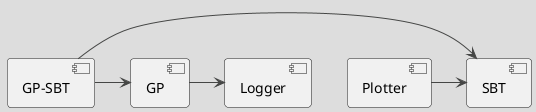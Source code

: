 @startuml

!theme toy
[GP-SBT] -> [GP]
[GP] -> [Logger]
[GP-SBT] -> [SBT]
[Plotter] -> [SBT]

@enduml